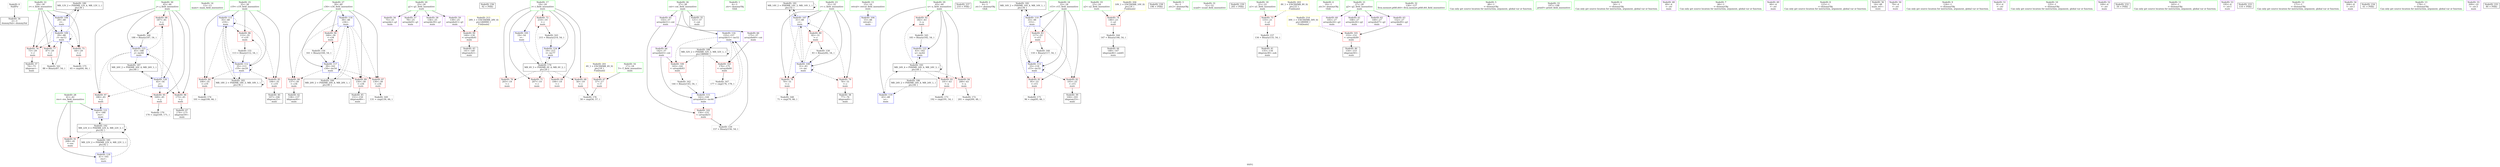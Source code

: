 digraph "SVFG" {
	label="SVFG";

	Node0x5631e6a747a0 [shape=record,color=grey,label="{NodeID: 0\nNullPtr}"];
	Node0x5631e6a747a0 -> Node0x5631e6a73220[style=solid];
	Node0x5631e6a9d780 [shape=record,color=black,label="{NodeID: 180\nMR_12V_2 = PHI(MR_12V_4, MR_12V_1, )\npts\{30 \}\n}"];
	Node0x5631e6a9d780 -> Node0x5631e6a8e7c0[style=dashed];
	Node0x5631e6a8e070 [shape=record,color=red,label="{NodeID: 97\n180\<--45\n\<--j\nmain\n}"];
	Node0x5631e6a8e070 -> Node0x5631e6a93b30[style=solid];
	Node0x5631e6a741f0 [shape=record,color=green,label="{NodeID: 14\n12\<--13\nmain\<--main_field_insensitive\n}"];
	Node0x5631e6a8ebd0 [shape=record,color=blue,label="{NodeID: 111\n35\<--48\nc19\<--\nmain\n}"];
	Node0x5631e6a8ebd0 -> Node0x5631e6a90d00[style=dashed];
	Node0x5631e6a8ebd0 -> Node0x5631e6a90dd0[style=dashed];
	Node0x5631e6a8ebd0 -> Node0x5631e6a90ea0[style=dashed];
	Node0x5631e6a8ebd0 -> Node0x5631e6a8ebd0[style=dashed];
	Node0x5631e6a8ebd0 -> Node0x5631e6a8eca0[style=dashed];
	Node0x5631e6a8ebd0 -> Node0x5631e6a9e680[style=dashed];
	Node0x5631e6a72ce0 [shape=record,color=green,label="{NodeID: 28\n41\<--42\nres\<--res_field_insensitive\nmain\n}"];
	Node0x5631e6a72ce0 -> Node0x5631e6a912b0[style=solid];
	Node0x5631e6a72ce0 -> Node0x5631e6a938c0[style=solid];
	Node0x5631e6a72ce0 -> Node0x5631e6a93b30[style=solid];
	Node0x5631e6a8dac0 [shape=record,color=black,label="{NodeID: 42\n138\<--137\nidxprom40\<--\nmain\n}"];
	Node0x5631e6a8f640 [shape=record,color=purple,label="{NodeID: 56\n75\<--25\narrayidx\<--g1\nmain\n}"];
	Node0x5631e6ab1b70 [shape=record,color=black,label="{NodeID: 236\n92 = PHI()\n}"];
	Node0x5631e6a901a0 [shape=record,color=red,label="{NodeID: 70\n203\<--19\n\<--i\nmain\n}"];
	Node0x5631e6a966c0 [shape=record,color=grey,label="{NodeID: 167\n177 = cmp(176, 178, )\n}"];
	Node0x5631e6a90d00 [shape=record,color=red,label="{NodeID: 84\n100\<--35\n\<--c19\nmain\n}"];
	Node0x5631e6a90d00 -> Node0x5631e6a97140[style=solid];
	Node0x5631e6a72b00 [shape=record,color=green,label="{NodeID: 1\n4\<--1\n.str\<--dummyObj\nGlob }"];
	Node0x5631e6a9dc80 [shape=record,color=black,label="{NodeID: 181\nMR_14V_2 = PHI(MR_14V_3, MR_14V_1, )\npts\{32 \}\n}"];
	Node0x5631e6a9dc80 -> Node0x5631e6a8e890[style=dashed];
	Node0x5631e6a9dc80 -> Node0x5631e6a9dc80[style=dashed];
	Node0x5631e6a8e140 [shape=record,color=red,label="{NodeID: 98\n187\<--45\n\<--j\nmain\n}"];
	Node0x5631e6a8e140 -> Node0x5631e6a96540[style=solid];
	Node0x5631e6a742f0 [shape=record,color=green,label="{NodeID: 15\n15\<--16\nretval\<--retval_field_insensitive\nmain\n}"];
	Node0x5631e6a742f0 -> Node0x5631e6a8e620[style=solid];
	Node0x5631e6a8eca0 [shape=record,color=blue,label="{NodeID: 112\n35\<--113\nc19\<--inc29\nmain\n}"];
	Node0x5631e6a8eca0 -> Node0x5631e6a90d00[style=dashed];
	Node0x5631e6a8eca0 -> Node0x5631e6a90dd0[style=dashed];
	Node0x5631e6a8eca0 -> Node0x5631e6a90ea0[style=dashed];
	Node0x5631e6a8eca0 -> Node0x5631e6a8ebd0[style=dashed];
	Node0x5631e6a8eca0 -> Node0x5631e6a8eca0[style=dashed];
	Node0x5631e6a8eca0 -> Node0x5631e6a9e680[style=dashed];
	Node0x5631e6a72db0 [shape=record,color=green,label="{NodeID: 29\n43\<--44\nu\<--u_field_insensitive\nmain\n}"];
	Node0x5631e6a72db0 -> Node0x5631e6a91380[style=solid];
	Node0x5631e6a72db0 -> Node0x5631e6a91450[style=solid];
	Node0x5631e6a72db0 -> Node0x5631e6a91520[style=solid];
	Node0x5631e6a72db0 -> Node0x5631e6a93990[style=solid];
	Node0x5631e6a72db0 -> Node0x5631e6a93c00[style=solid];
	Node0x5631e6a8db90 [shape=record,color=black,label="{NodeID: 43\n141\<--140\nidxprom42\<--\nmain\n}"];
	Node0x5631e6a8f710 [shape=record,color=purple,label="{NodeID: 57\n78\<--25\narrayidx9\<--g1\nmain\n}"];
	Node0x5631e6ab1c70 [shape=record,color=black,label="{NodeID: 237\n210 = PHI()\n}"];
	Node0x5631e6a90270 [shape=record,color=red,label="{NodeID: 71\n207\<--19\n\<--i\nmain\n}"];
	Node0x5631e6a96840 [shape=record,color=grey,label="{NodeID: 168\n71 = cmp(70, 66, )\n}"];
	Node0x5631e6a90dd0 [shape=record,color=red,label="{NodeID: 85\n106\<--35\n\<--c19\nmain\n}"];
	Node0x5631e6a90dd0 -> Node0x5631e6a8d920[style=solid];
	Node0x5631e6a71870 [shape=record,color=green,label="{NodeID: 2\n6\<--1\n.str.1\<--dummyObj\nGlob }"];
	Node0x5631e6a9e180 [shape=record,color=black,label="{NodeID: 182\nMR_16V_2 = PHI(MR_16V_4, MR_16V_1, )\npts\{34 \}\n}"];
	Node0x5631e6a9e180 -> Node0x5631e6a8eb00[style=dashed];
	Node0x5631e6a8e210 [shape=record,color=red,label="{NodeID: 99\n140\<--139\n\<--arrayidx41\nmain\n}"];
	Node0x5631e6a8e210 -> Node0x5631e6a8db90[style=solid];
	Node0x5631e6a719f0 [shape=record,color=green,label="{NodeID: 16\n17\<--18\nT\<--T_field_insensitive\nmain\n}"];
	Node0x5631e6a719f0 -> Node0x5631e6a8ff30[style=solid];
	Node0x5631e6a8ed70 [shape=record,color=blue,label="{NodeID: 113\n33\<--118\nr15\<--inc32\nmain\n}"];
	Node0x5631e6a8ed70 -> Node0x5631e6a90a90[style=dashed];
	Node0x5631e6a8ed70 -> Node0x5631e6a90b60[style=dashed];
	Node0x5631e6a8ed70 -> Node0x5631e6a90c30[style=dashed];
	Node0x5631e6a8ed70 -> Node0x5631e6a8ed70[style=dashed];
	Node0x5631e6a8ed70 -> Node0x5631e6a9e180[style=dashed];
	Node0x5631e6a72e80 [shape=record,color=green,label="{NodeID: 30\n45\<--46\nj\<--j_field_insensitive\nmain\n}"];
	Node0x5631e6a72e80 -> Node0x5631e6a915f0[style=solid];
	Node0x5631e6a72e80 -> Node0x5631e6a8dfa0[style=solid];
	Node0x5631e6a72e80 -> Node0x5631e6a8e070[style=solid];
	Node0x5631e6a72e80 -> Node0x5631e6a8e140[style=solid];
	Node0x5631e6a72e80 -> Node0x5631e6a93a60[style=solid];
	Node0x5631e6a72e80 -> Node0x5631e6a93cd0[style=solid];
	Node0x5631e6a8dc60 [shape=record,color=black,label="{NodeID: 44\n148\<--147\nidxprom46\<--sub45\nmain\n}"];
	Node0x5631e6a8f7e0 [shape=record,color=purple,label="{NodeID: 58\n136\<--25\narrayidx39\<--g1\nmain\n}"];
	Node0x5631e6ab1d70 [shape=record,color=black,label="{NodeID: 238\n196 = PHI()\n}"];
	Node0x5631e6a954c0 [shape=record,color=grey,label="{NodeID: 155\n113 = Binary(112, 54, )\n}"];
	Node0x5631e6a954c0 -> Node0x5631e6a8eca0[style=solid];
	Node0x5631e6a90340 [shape=record,color=red,label="{NodeID: 72\n214\<--19\n\<--i\nmain\n}"];
	Node0x5631e6a90340 -> Node0x5631e6a960c0[style=solid];
	Node0x5631e6a969c0 [shape=record,color=grey,label="{NodeID: 169\n131 = cmp(130, 66, )\n}"];
	Node0x5631e6a90ea0 [shape=record,color=red,label="{NodeID: 86\n112\<--35\n\<--c19\nmain\n}"];
	Node0x5631e6a90ea0 -> Node0x5631e6a954c0[style=solid];
	Node0x5631e6a71900 [shape=record,color=green,label="{NodeID: 3\n8\<--1\n.str.2\<--dummyObj\nGlob }"];
	Node0x5631e6a9e680 [shape=record,color=black,label="{NodeID: 183\nMR_18V_2 = PHI(MR_18V_3, MR_18V_1, )\npts\{36 \}\n}"];
	Node0x5631e6a9e680 -> Node0x5631e6a8ebd0[style=dashed];
	Node0x5631e6a9e680 -> Node0x5631e6a9e680[style=dashed];
	Node0x5631e6a8e2e0 [shape=record,color=red,label="{NodeID: 100\n143\<--142\n\<--arrayidx43\nmain\n}"];
	Node0x5631e6a8e2e0 -> Node0x5631e6a95f40[style=solid];
	Node0x5631e6a71ac0 [shape=record,color=green,label="{NodeID: 17\n19\<--20\ni\<--i_field_insensitive\nmain\n}"];
	Node0x5631e6a71ac0 -> Node0x5631e6a90000[style=solid];
	Node0x5631e6a71ac0 -> Node0x5631e6a900d0[style=solid];
	Node0x5631e6a71ac0 -> Node0x5631e6a901a0[style=solid];
	Node0x5631e6a71ac0 -> Node0x5631e6a90270[style=solid];
	Node0x5631e6a71ac0 -> Node0x5631e6a90340[style=solid];
	Node0x5631e6a71ac0 -> Node0x5631e6a8e6f0[style=solid];
	Node0x5631e6a71ac0 -> Node0x5631e6a93da0[style=solid];
	Node0x5631e6a8ee40 [shape=record,color=blue,label="{NodeID: 114\n39\<--48\nc34\<--\nmain\n}"];
	Node0x5631e6a8ee40 -> Node0x5631e6a90f70[style=dashed];
	Node0x5631e6a8ee40 -> Node0x5631e6a91040[style=dashed];
	Node0x5631e6a8ee40 -> Node0x5631e6a91110[style=dashed];
	Node0x5631e6a8ee40 -> Node0x5631e6a911e0[style=dashed];
	Node0x5631e6a8ee40 -> Node0x5631e6a937f0[style=dashed];
	Node0x5631e6a8ee40 -> Node0x5631e6a9eb80[style=dashed];
	Node0x5631e6a72f50 [shape=record,color=green,label="{NodeID: 31\n51\<--52\nscanf\<--scanf_field_insensitive\n}"];
	Node0x5631e6a8dd30 [shape=record,color=black,label="{NodeID: 45\n151\<--150\nidxprom48\<--\nmain\n}"];
	Node0x5631e6a8f8b0 [shape=record,color=purple,label="{NodeID: 59\n139\<--25\narrayidx41\<--g1\nmain\n}"];
	Node0x5631e6a8f8b0 -> Node0x5631e6a8e210[style=solid];
	Node0x5631e6ab1e70 [shape=record,color=black,label="{NodeID: 239\n205 = PHI()\n}"];
	Node0x5631e6a95640 [shape=record,color=grey,label="{NodeID: 156\n161 = Binary(160, 54, )\n}"];
	Node0x5631e6a95640 -> Node0x5631e6a937f0[style=solid];
	Node0x5631e6a90410 [shape=record,color=red,label="{NodeID: 73\n133\<--21\n\<--a1\nmain\n}"];
	Node0x5631e6a90410 -> Node0x5631e6a957c0[style=solid];
	Node0x5631e6a96b40 [shape=record,color=grey,label="{NodeID: 170\n170 = cmp(169, 171, )\n}"];
	Node0x5631e6a90f70 [shape=record,color=red,label="{NodeID: 87\n130\<--39\n\<--c34\nmain\n}"];
	Node0x5631e6a90f70 -> Node0x5631e6a969c0[style=solid];
	Node0x5631e6a8cea0 [shape=record,color=green,label="{NodeID: 4\n10\<--1\n.str.3\<--dummyObj\nGlob }"];
	Node0x5631e6a9eb80 [shape=record,color=black,label="{NodeID: 184\nMR_20V_2 = PHI(MR_20V_4, MR_20V_1, )\npts\{40 \}\n}"];
	Node0x5631e6a9eb80 -> Node0x5631e6a8ee40[style=dashed];
	Node0x5631e6a8e3b0 [shape=record,color=red,label="{NodeID: 101\n153\<--152\n\<--arrayidx49\nmain\n}"];
	Node0x5631e6a8e3b0 -> Node0x5631e6a8de00[style=solid];
	Node0x5631e6a71b90 [shape=record,color=green,label="{NodeID: 18\n21\<--22\na1\<--a1_field_insensitive\nmain\n}"];
	Node0x5631e6a71b90 -> Node0x5631e6a90410[style=solid];
	Node0x5631e6a8ef10 [shape=record,color=blue,label="{NodeID: 115\n142\<--144\narrayidx43\<--inc44\nmain\n}"];
	Node0x5631e6a8ef10 -> Node0x5631e6a8e480[style=dashed];
	Node0x5631e6a8ef10 -> Node0x5631e6a93720[style=dashed];
	Node0x5631e6a73020 [shape=record,color=green,label="{NodeID: 32\n126\<--127\nllvm.memset.p0i8.i64\<--llvm.memset.p0i8.i64_field_insensitive\n}"];
	Node0x5631e6a8de00 [shape=record,color=black,label="{NodeID: 46\n154\<--153\nidxprom50\<--\nmain\n}"];
	Node0x5631e6a8f980 [shape=record,color=purple,label="{NodeID: 60\n105\<--27\narrayidx24\<--g2\nmain\n}"];
	Node0x5631e6a957c0 [shape=record,color=grey,label="{NodeID: 157\n134 = Binary(133, 54, )\n}"];
	Node0x5631e6a957c0 -> Node0x5631e6a8d9f0[style=solid];
	Node0x5631e6a904e0 [shape=record,color=red,label="{NodeID: 74\n146\<--23\n\<--a2\nmain\n}"];
	Node0x5631e6a904e0 -> Node0x5631e6a96240[style=solid];
	Node0x5631e6a96cc0 [shape=record,color=grey,label="{NodeID: 171\n96 = cmp(95, 66, )\n}"];
	Node0x5631e6a91040 [shape=record,color=red,label="{NodeID: 88\n137\<--39\n\<--c34\nmain\n}"];
	Node0x5631e6a91040 -> Node0x5631e6a8dac0[style=solid];
	Node0x5631e6a8cf30 [shape=record,color=green,label="{NodeID: 5\n48\<--1\n\<--dummyObj\nCan only get source location for instruction, argument, global var or function.}"];
	Node0x5631e6a9f080 [shape=record,color=black,label="{NodeID: 185\nMR_22V_2 = PHI(MR_22V_4, MR_22V_1, )\npts\{42 \}\n}"];
	Node0x5631e6a9f080 -> Node0x5631e6a938c0[style=dashed];
	Node0x5631e6a8e480 [shape=record,color=red,label="{NodeID: 102\n156\<--155\n\<--arrayidx51\nmain\n}"];
	Node0x5631e6a8e480 -> Node0x5631e6a95ac0[style=solid];
	Node0x5631e6a71c60 [shape=record,color=green,label="{NodeID: 19\n23\<--24\na2\<--a2_field_insensitive\nmain\n}"];
	Node0x5631e6a71c60 -> Node0x5631e6a904e0[style=solid];
	Node0x5631e6a93720 [shape=record,color=blue,label="{NodeID: 116\n155\<--157\narrayidx51\<--inc52\nmain\n}"];
	Node0x5631e6a93720 -> Node0x5631e6a8e2e0[style=dashed];
	Node0x5631e6a93720 -> Node0x5631e6a8e550[style=dashed];
	Node0x5631e6a93720 -> Node0x5631e6a8ef10[style=dashed];
	Node0x5631e6a93720 -> Node0x5631e6a9ff80[style=dashed];
	Node0x5631e6a73120 [shape=record,color=green,label="{NodeID: 33\n197\<--198\nprintf\<--printf_field_insensitive\n}"];
	Node0x5631e6aa6950 [shape=record,color=yellow,style=double,label="{NodeID: 213\n28V_1 = ENCHI(MR_28V_0)\npts\{260000 \}\nFun[main]}"];
	Node0x5631e6aa6950 -> Node0x5631e6a8e210[style=dashed];
	Node0x5631e6a8ded0 [shape=record,color=black,label="{NodeID: 47\n174\<--173\nidxprom59\<--\nmain\n}"];
	Node0x5631e6a8fa50 [shape=record,color=purple,label="{NodeID: 61\n108\<--27\narrayidx26\<--g2\nmain\n}"];
	Node0x5631e6a95940 [shape=record,color=grey,label="{NodeID: 158\n83 = Binary(82, 54, )\n}"];
	Node0x5631e6a95940 -> Node0x5631e6a8e960[style=solid];
	Node0x5631e6a905b0 [shape=record,color=red,label="{NodeID: 75\n64\<--29\n\<--r\nmain\n}"];
	Node0x5631e6a905b0 -> Node0x5631e6a972c0[style=solid];
	Node0x5631e6a96e40 [shape=record,color=grey,label="{NodeID: 172\n201 = cmp(200, 48, )\n}"];
	Node0x5631e6a91110 [shape=record,color=red,label="{NodeID: 89\n150\<--39\n\<--c34\nmain\n}"];
	Node0x5631e6a91110 -> Node0x5631e6a8dd30[style=solid];
	Node0x5631e6a73a30 [shape=record,color=green,label="{NodeID: 6\n54\<--1\n\<--dummyObj\nCan only get source location for instruction, argument, global var or function.}"];
	Node0x5631e6a9f580 [shape=record,color=black,label="{NodeID: 186\nMR_24V_2 = PHI(MR_24V_4, MR_24V_1, )\npts\{44 \}\n}"];
	Node0x5631e6a9f580 -> Node0x5631e6a93990[style=dashed];
	Node0x5631e6a8e550 [shape=record,color=red,label="{NodeID: 103\n176\<--175\n\<--arrayidx60\nmain\n}"];
	Node0x5631e6a8e550 -> Node0x5631e6a966c0[style=solid];
	Node0x5631e6a72430 [shape=record,color=green,label="{NodeID: 20\n25\<--26\ng1\<--g1_field_insensitive\nmain\n}"];
	Node0x5631e6a72430 -> Node0x5631e6a8f640[style=solid];
	Node0x5631e6a72430 -> Node0x5631e6a8f710[style=solid];
	Node0x5631e6a72430 -> Node0x5631e6a8f7e0[style=solid];
	Node0x5631e6a72430 -> Node0x5631e6a8f8b0[style=solid];
	Node0x5631e6a937f0 [shape=record,color=blue,label="{NodeID: 117\n39\<--161\nc34\<--inc54\nmain\n}"];
	Node0x5631e6a937f0 -> Node0x5631e6a90f70[style=dashed];
	Node0x5631e6a937f0 -> Node0x5631e6a91040[style=dashed];
	Node0x5631e6a937f0 -> Node0x5631e6a91110[style=dashed];
	Node0x5631e6a937f0 -> Node0x5631e6a911e0[style=dashed];
	Node0x5631e6a937f0 -> Node0x5631e6a937f0[style=dashed];
	Node0x5631e6a937f0 -> Node0x5631e6a9eb80[style=dashed];
	Node0x5631e6a73220 [shape=record,color=black,label="{NodeID: 34\n2\<--3\ndummyVal\<--dummyVal\n}"];
	Node0x5631e6aa6a30 [shape=record,color=yellow,style=double,label="{NodeID: 214\n30V_1 = ENCHI(MR_30V_0)\npts\{280000 \}\nFun[main]}"];
	Node0x5631e6aa6a30 -> Node0x5631e6a8e3b0[style=dashed];
	Node0x5631e6a8efc0 [shape=record,color=purple,label="{NodeID: 48\n49\<--4\n\<--.str\nmain\n}"];
	Node0x5631e6a8fb20 [shape=record,color=purple,label="{NodeID: 62\n149\<--27\narrayidx47\<--g2\nmain\n}"];
	Node0x5631e6a95ac0 [shape=record,color=grey,label="{NodeID: 159\n157 = Binary(156, 54, )\n}"];
	Node0x5631e6a95ac0 -> Node0x5631e6a93720[style=solid];
	Node0x5631e6a90680 [shape=record,color=red,label="{NodeID: 76\n73\<--29\n\<--r\nmain\n}"];
	Node0x5631e6a90680 -> Node0x5631e6a734c0[style=solid];
	Node0x5631e6a96fc0 [shape=record,color=grey,label="{NodeID: 173\n192 = cmp(191, 54, )\n}"];
	Node0x5631e6a911e0 [shape=record,color=red,label="{NodeID: 90\n160\<--39\n\<--c34\nmain\n}"];
	Node0x5631e6a911e0 -> Node0x5631e6a95640[style=solid];
	Node0x5631e6a73ac0 [shape=record,color=green,label="{NodeID: 7\n66\<--1\n\<--dummyObj\nCan only get source location for instruction, argument, global var or function.}"];
	Node0x5631e6a9fa80 [shape=record,color=black,label="{NodeID: 187\nMR_26V_2 = PHI(MR_26V_4, MR_26V_1, )\npts\{46 \}\n}"];
	Node0x5631e6a9fa80 -> Node0x5631e6a93a60[style=dashed];
	Node0x5631e6a8e620 [shape=record,color=blue,label="{NodeID: 104\n15\<--48\nretval\<--\nmain\n}"];
	Node0x5631e6a72500 [shape=record,color=green,label="{NodeID: 21\n27\<--28\ng2\<--g2_field_insensitive\nmain\n}"];
	Node0x5631e6a72500 -> Node0x5631e6a8f980[style=solid];
	Node0x5631e6a72500 -> Node0x5631e6a8fa50[style=solid];
	Node0x5631e6a72500 -> Node0x5631e6a8fb20[style=solid];
	Node0x5631e6a72500 -> Node0x5631e6a8fbf0[style=solid];
	Node0x5631e6aa56c0 [shape=record,color=yellow,style=double,label="{NodeID: 201\n4V_1 = ENCHI(MR_4V_0)\npts\{18 \}\nFun[main]}"];
	Node0x5631e6aa56c0 -> Node0x5631e6a8ff30[style=dashed];
	Node0x5631e6a938c0 [shape=record,color=blue,label="{NodeID: 118\n41\<--165\nres\<--\nmain\n}"];
	Node0x5631e6a938c0 -> Node0x5631e6a91ad0[style=dashed];
	Node0x5631e6a73320 [shape=record,color=black,label="{NodeID: 35\n121\<--37\n\<--cnt\nmain\n}"];
	Node0x5631e6a8f090 [shape=record,color=purple,label="{NodeID: 49\n60\<--4\n\<--.str\nmain\n}"];
	Node0x5631e6a8fbf0 [shape=record,color=purple,label="{NodeID: 63\n152\<--27\narrayidx49\<--g2\nmain\n}"];
	Node0x5631e6a8fbf0 -> Node0x5631e6a8e3b0[style=solid];
	Node0x5631e6a95c40 [shape=record,color=grey,label="{NodeID: 160\n118 = Binary(117, 54, )\n}"];
	Node0x5631e6a95c40 -> Node0x5631e6a8ed70[style=solid];
	Node0x5631e6a90750 [shape=record,color=red,label="{NodeID: 77\n87\<--29\n\<--r\nmain\n}"];
	Node0x5631e6a90750 -> Node0x5631e6a95dc0[style=solid];
	Node0x5631e6a97140 [shape=record,color=grey,label="{NodeID: 174\n101 = cmp(100, 66, )\n}"];
	Node0x5631e6a912b0 [shape=record,color=red,label="{NodeID: 91\n208\<--41\n\<--res\nmain\n}"];
	Node0x5631e6a73b50 [shape=record,color=green,label="{NodeID: 8\n123\<--1\n\<--dummyObj\nCan only get source location for instruction, argument, global var or function.}"];
	Node0x5631e6a9ff80 [shape=record,color=black,label="{NodeID: 188\nMR_32V_2 = PHI(MR_32V_3, MR_32V_1, )\npts\{380000 \}\n}"];
	Node0x5631e6a9ff80 -> Node0x5631e6a8e2e0[style=dashed];
	Node0x5631e6a9ff80 -> Node0x5631e6a8e550[style=dashed];
	Node0x5631e6a9ff80 -> Node0x5631e6a8ef10[style=dashed];
	Node0x5631e6a9ff80 -> Node0x5631e6a9ff80[style=dashed];
	Node0x5631e6a8e6f0 [shape=record,color=blue,label="{NodeID: 105\n19\<--54\ni\<--\nmain\n}"];
	Node0x5631e6a8e6f0 -> Node0x5631e6a9d280[style=dashed];
	Node0x5631e6a725d0 [shape=record,color=green,label="{NodeID: 22\n29\<--30\nr\<--r_field_insensitive\nmain\n}"];
	Node0x5631e6a725d0 -> Node0x5631e6a905b0[style=solid];
	Node0x5631e6a725d0 -> Node0x5631e6a90680[style=solid];
	Node0x5631e6a725d0 -> Node0x5631e6a90750[style=solid];
	Node0x5631e6a725d0 -> Node0x5631e6a8e7c0[style=solid];
	Node0x5631e6a725d0 -> Node0x5631e6a8ea30[style=solid];
	Node0x5631e6a93990 [shape=record,color=blue,label="{NodeID: 119\n43\<--48\nu\<--\nmain\n}"];
	Node0x5631e6a93990 -> Node0x5631e6a91fd0[style=dashed];
	Node0x5631e6a733f0 [shape=record,color=black,label="{NodeID: 36\n14\<--48\nmain_ret\<--\nmain\n}"];
	Node0x5631e6a8f160 [shape=record,color=purple,label="{NodeID: 50\n79\<--4\n\<--.str\nmain\n}"];
	Node0x5631e6a8fcc0 [shape=record,color=purple,label="{NodeID: 64\n142\<--37\narrayidx43\<--cnt\nmain\n}"];
	Node0x5631e6a8fcc0 -> Node0x5631e6a8e2e0[style=solid];
	Node0x5631e6a8fcc0 -> Node0x5631e6a8ef10[style=solid];
	Node0x5631e6a95dc0 [shape=record,color=grey,label="{NodeID: 161\n88 = Binary(87, 54, )\n}"];
	Node0x5631e6a95dc0 -> Node0x5631e6a8ea30[style=solid];
	Node0x5631e6a90820 [shape=record,color=red,label="{NodeID: 78\n70\<--31\n\<--c\nmain\n}"];
	Node0x5631e6a90820 -> Node0x5631e6a96840[style=solid];
	Node0x5631e6a972c0 [shape=record,color=grey,label="{NodeID: 175\n65 = cmp(64, 66, )\n}"];
	Node0x5631e6a91380 [shape=record,color=red,label="{NodeID: 92\n182\<--43\n\<--u\nmain\n}"];
	Node0x5631e6a91380 -> Node0x5631e6a963c0[style=solid];
	Node0x5631e6a8d1e0 [shape=record,color=green,label="{NodeID: 9\n124\<--1\n\<--dummyObj\nCan only get source location for instruction, argument, global var or function.}"];
	Node0x5631e6a8e7c0 [shape=record,color=blue,label="{NodeID: 106\n29\<--48\nr\<--\nmain\n}"];
	Node0x5631e6a8e7c0 -> Node0x5631e6a905b0[style=dashed];
	Node0x5631e6a8e7c0 -> Node0x5631e6a90680[style=dashed];
	Node0x5631e6a8e7c0 -> Node0x5631e6a90750[style=dashed];
	Node0x5631e6a8e7c0 -> Node0x5631e6a8ea30[style=dashed];
	Node0x5631e6a8e7c0 -> Node0x5631e6a9d780[style=dashed];
	Node0x5631e6a726a0 [shape=record,color=green,label="{NodeID: 23\n31\<--32\nc\<--c_field_insensitive\nmain\n}"];
	Node0x5631e6a726a0 -> Node0x5631e6a90820[style=solid];
	Node0x5631e6a726a0 -> Node0x5631e6a908f0[style=solid];
	Node0x5631e6a726a0 -> Node0x5631e6a909c0[style=solid];
	Node0x5631e6a726a0 -> Node0x5631e6a8e890[style=solid];
	Node0x5631e6a726a0 -> Node0x5631e6a8e960[style=solid];
	Node0x5631e6aa5880 [shape=record,color=yellow,style=double,label="{NodeID: 203\n8V_1 = ENCHI(MR_8V_0)\npts\{22 \}\nFun[main]}"];
	Node0x5631e6aa5880 -> Node0x5631e6a90410[style=dashed];
	Node0x5631e6a93a60 [shape=record,color=blue,label="{NodeID: 120\n45\<--54\nj\<--\nmain\n}"];
	Node0x5631e6a93a60 -> Node0x5631e6a915f0[style=dashed];
	Node0x5631e6a93a60 -> Node0x5631e6a8dfa0[style=dashed];
	Node0x5631e6a93a60 -> Node0x5631e6a8e070[style=dashed];
	Node0x5631e6a93a60 -> Node0x5631e6a8e140[style=dashed];
	Node0x5631e6a93a60 -> Node0x5631e6a93cd0[style=dashed];
	Node0x5631e6a93a60 -> Node0x5631e6a9fa80[style=dashed];
	Node0x5631e6a734c0 [shape=record,color=black,label="{NodeID: 37\n74\<--73\nidxprom\<--\nmain\n}"];
	Node0x5631e6a8f230 [shape=record,color=purple,label="{NodeID: 51\n91\<--4\n\<--.str\nmain\n}"];
	Node0x5631e6a8fd90 [shape=record,color=purple,label="{NodeID: 65\n155\<--37\narrayidx51\<--cnt\nmain\n}"];
	Node0x5631e6a8fd90 -> Node0x5631e6a8e480[style=solid];
	Node0x5631e6a8fd90 -> Node0x5631e6a93720[style=solid];
	Node0x5631e6a95f40 [shape=record,color=grey,label="{NodeID: 162\n144 = Binary(143, 54, )\n}"];
	Node0x5631e6a95f40 -> Node0x5631e6a8ef10[style=solid];
	Node0x5631e6a908f0 [shape=record,color=red,label="{NodeID: 79\n76\<--31\n\<--c\nmain\n}"];
	Node0x5631e6a908f0 -> Node0x5631e6a8d7c0[style=solid];
	Node0x5631e6a97440 [shape=record,color=grey,label="{NodeID: 176\n58 = cmp(56, 57, )\n}"];
	Node0x5631e6a91450 [shape=record,color=red,label="{NodeID: 93\n191\<--43\n\<--u\nmain\n}"];
	Node0x5631e6a91450 -> Node0x5631e6a96fc0[style=solid];
	Node0x5631e6a8d2b0 [shape=record,color=green,label="{NodeID: 10\n125\<--1\n\<--dummyObj\nCan only get source location for instruction, argument, global var or function.}"];
	Node0x5631e6a8e890 [shape=record,color=blue,label="{NodeID: 107\n31\<--48\nc\<--\nmain\n}"];
	Node0x5631e6a8e890 -> Node0x5631e6a90820[style=dashed];
	Node0x5631e6a8e890 -> Node0x5631e6a908f0[style=dashed];
	Node0x5631e6a8e890 -> Node0x5631e6a909c0[style=dashed];
	Node0x5631e6a8e890 -> Node0x5631e6a8e890[style=dashed];
	Node0x5631e6a8e890 -> Node0x5631e6a8e960[style=dashed];
	Node0x5631e6a8e890 -> Node0x5631e6a9dc80[style=dashed];
	Node0x5631e6a72770 [shape=record,color=green,label="{NodeID: 24\n33\<--34\nr15\<--r15_field_insensitive\nmain\n}"];
	Node0x5631e6a72770 -> Node0x5631e6a90a90[style=solid];
	Node0x5631e6a72770 -> Node0x5631e6a90b60[style=solid];
	Node0x5631e6a72770 -> Node0x5631e6a90c30[style=solid];
	Node0x5631e6a72770 -> Node0x5631e6a8eb00[style=solid];
	Node0x5631e6a72770 -> Node0x5631e6a8ed70[style=solid];
	Node0x5631e6aa6170 [shape=record,color=yellow,style=double,label="{NodeID: 204\n10V_1 = ENCHI(MR_10V_0)\npts\{24 \}\nFun[main]}"];
	Node0x5631e6aa6170 -> Node0x5631e6a904e0[style=dashed];
	Node0x5631e6a93b30 [shape=record,color=blue,label="{NodeID: 121\n41\<--180\nres\<--\nmain\n}"];
	Node0x5631e6a93b30 -> Node0x5631e6a91ad0[style=dashed];
	Node0x5631e6a8d7c0 [shape=record,color=black,label="{NodeID: 38\n77\<--76\nidxprom8\<--\nmain\n}"];
	Node0x5631e6a8f300 [shape=record,color=purple,label="{NodeID: 52\n109\<--4\n\<--.str\nmain\n}"];
	Node0x5631e6ab12b0 [shape=record,color=black,label="{NodeID: 232\n50 = PHI()\n}"];
	Node0x5631e6a8fe60 [shape=record,color=purple,label="{NodeID: 66\n175\<--37\narrayidx60\<--cnt\nmain\n}"];
	Node0x5631e6a8fe60 -> Node0x5631e6a8e550[style=solid];
	Node0x5631e6a960c0 [shape=record,color=grey,label="{NodeID: 163\n215 = Binary(214, 54, )\n}"];
	Node0x5631e6a960c0 -> Node0x5631e6a93da0[style=solid];
	Node0x5631e6a909c0 [shape=record,color=red,label="{NodeID: 80\n82\<--31\n\<--c\nmain\n}"];
	Node0x5631e6a909c0 -> Node0x5631e6a95940[style=solid];
	Node0x5631e6a91520 [shape=record,color=red,label="{NodeID: 94\n200\<--43\n\<--u\nmain\n}"];
	Node0x5631e6a91520 -> Node0x5631e6a96e40[style=solid];
	Node0x5631e6a8d380 [shape=record,color=green,label="{NodeID: 11\n165\<--1\n\<--dummyObj\nCan only get source location for instruction, argument, global var or function.}"];
	Node0x5631e6a8e960 [shape=record,color=blue,label="{NodeID: 108\n31\<--83\nc\<--inc\nmain\n}"];
	Node0x5631e6a8e960 -> Node0x5631e6a90820[style=dashed];
	Node0x5631e6a8e960 -> Node0x5631e6a908f0[style=dashed];
	Node0x5631e6a8e960 -> Node0x5631e6a909c0[style=dashed];
	Node0x5631e6a8e960 -> Node0x5631e6a8e890[style=dashed];
	Node0x5631e6a8e960 -> Node0x5631e6a8e960[style=dashed];
	Node0x5631e6a8e960 -> Node0x5631e6a9dc80[style=dashed];
	Node0x5631e6a72840 [shape=record,color=green,label="{NodeID: 25\n35\<--36\nc19\<--c19_field_insensitive\nmain\n}"];
	Node0x5631e6a72840 -> Node0x5631e6a90d00[style=solid];
	Node0x5631e6a72840 -> Node0x5631e6a90dd0[style=solid];
	Node0x5631e6a72840 -> Node0x5631e6a90ea0[style=solid];
	Node0x5631e6a72840 -> Node0x5631e6a8ebd0[style=solid];
	Node0x5631e6a72840 -> Node0x5631e6a8eca0[style=solid];
	Node0x5631e6a93c00 [shape=record,color=blue,label="{NodeID: 122\n43\<--183\nu\<--inc62\nmain\n}"];
	Node0x5631e6a93c00 -> Node0x5631e6a91fd0[style=dashed];
	Node0x5631e6a8d850 [shape=record,color=black,label="{NodeID: 39\n104\<--103\nidxprom23\<--\nmain\n}"];
	Node0x5631e6a8f3d0 [shape=record,color=purple,label="{NodeID: 53\n195\<--6\n\<--.str.1\nmain\n}"];
	Node0x5631e6ab1870 [shape=record,color=black,label="{NodeID: 233\n110 = PHI()\n}"];
	Node0x5631e6a8ff30 [shape=record,color=red,label="{NodeID: 67\n57\<--17\n\<--T\nmain\n}"];
	Node0x5631e6a8ff30 -> Node0x5631e6a97440[style=solid];
	Node0x5631e6a96240 [shape=record,color=grey,label="{NodeID: 164\n147 = Binary(146, 54, )\n}"];
	Node0x5631e6a96240 -> Node0x5631e6a8dc60[style=solid];
	Node0x5631e6a90a90 [shape=record,color=red,label="{NodeID: 81\n95\<--33\n\<--r15\nmain\n}"];
	Node0x5631e6a90a90 -> Node0x5631e6a96cc0[style=solid];
	Node0x5631e6a915f0 [shape=record,color=red,label="{NodeID: 95\n169\<--45\n\<--j\nmain\n}"];
	Node0x5631e6a915f0 -> Node0x5631e6a96b40[style=solid];
	Node0x5631e6a74050 [shape=record,color=green,label="{NodeID: 12\n171\<--1\n\<--dummyObj\nCan only get source location for instruction, argument, global var or function.}"];
	Node0x5631e6a91ad0 [shape=record,color=black,label="{NodeID: 192\nMR_22V_4 = PHI(MR_22V_6, MR_22V_3, )\npts\{42 \}\n}"];
	Node0x5631e6a91ad0 -> Node0x5631e6a912b0[style=dashed];
	Node0x5631e6a91ad0 -> Node0x5631e6a93b30[style=dashed];
	Node0x5631e6a91ad0 -> Node0x5631e6a9f080[style=dashed];
	Node0x5631e6a91ad0 -> Node0x5631e6a91ad0[style=dashed];
	Node0x5631e6a8ea30 [shape=record,color=blue,label="{NodeID: 109\n29\<--88\nr\<--inc12\nmain\n}"];
	Node0x5631e6a8ea30 -> Node0x5631e6a905b0[style=dashed];
	Node0x5631e6a8ea30 -> Node0x5631e6a90680[style=dashed];
	Node0x5631e6a8ea30 -> Node0x5631e6a90750[style=dashed];
	Node0x5631e6a8ea30 -> Node0x5631e6a8ea30[style=dashed];
	Node0x5631e6a8ea30 -> Node0x5631e6a9d780[style=dashed];
	Node0x5631e6a72910 [shape=record,color=green,label="{NodeID: 26\n37\<--38\ncnt\<--cnt_field_insensitive\nmain\n}"];
	Node0x5631e6a72910 -> Node0x5631e6a73320[style=solid];
	Node0x5631e6a72910 -> Node0x5631e6a8fcc0[style=solid];
	Node0x5631e6a72910 -> Node0x5631e6a8fd90[style=solid];
	Node0x5631e6a72910 -> Node0x5631e6a8fe60[style=solid];
	Node0x5631e6a93cd0 [shape=record,color=blue,label="{NodeID: 123\n45\<--188\nj\<--inc64\nmain\n}"];
	Node0x5631e6a93cd0 -> Node0x5631e6a915f0[style=dashed];
	Node0x5631e6a93cd0 -> Node0x5631e6a8dfa0[style=dashed];
	Node0x5631e6a93cd0 -> Node0x5631e6a8e070[style=dashed];
	Node0x5631e6a93cd0 -> Node0x5631e6a8e140[style=dashed];
	Node0x5631e6a93cd0 -> Node0x5631e6a93cd0[style=dashed];
	Node0x5631e6a93cd0 -> Node0x5631e6a9fa80[style=dashed];
	Node0x5631e6a8d920 [shape=record,color=black,label="{NodeID: 40\n107\<--106\nidxprom25\<--\nmain\n}"];
	Node0x5631e6a8f4a0 [shape=record,color=purple,label="{NodeID: 54\n204\<--8\n\<--.str.2\nmain\n}"];
	Node0x5631e6ab1970 [shape=record,color=black,label="{NodeID: 234\n61 = PHI()\n}"];
	Node0x5631e6a90000 [shape=record,color=red,label="{NodeID: 68\n56\<--19\n\<--i\nmain\n}"];
	Node0x5631e6a90000 -> Node0x5631e6a97440[style=solid];
	Node0x5631e6a963c0 [shape=record,color=grey,label="{NodeID: 165\n183 = Binary(182, 54, )\n}"];
	Node0x5631e6a963c0 -> Node0x5631e6a93c00[style=solid];
	Node0x5631e6a90b60 [shape=record,color=red,label="{NodeID: 82\n103\<--33\n\<--r15\nmain\n}"];
	Node0x5631e6a90b60 -> Node0x5631e6a8d850[style=solid];
	Node0x5631e6a9d280 [shape=record,color=black,label="{NodeID: 179\nMR_6V_3 = PHI(MR_6V_4, MR_6V_2, )\npts\{20 \}\n}"];
	Node0x5631e6a9d280 -> Node0x5631e6a90000[style=dashed];
	Node0x5631e6a9d280 -> Node0x5631e6a900d0[style=dashed];
	Node0x5631e6a9d280 -> Node0x5631e6a901a0[style=dashed];
	Node0x5631e6a9d280 -> Node0x5631e6a90270[style=dashed];
	Node0x5631e6a9d280 -> Node0x5631e6a90340[style=dashed];
	Node0x5631e6a9d280 -> Node0x5631e6a93da0[style=dashed];
	Node0x5631e6a8dfa0 [shape=record,color=red,label="{NodeID: 96\n173\<--45\n\<--j\nmain\n}"];
	Node0x5631e6a8dfa0 -> Node0x5631e6a8ded0[style=solid];
	Node0x5631e6a74120 [shape=record,color=green,label="{NodeID: 13\n178\<--1\n\<--dummyObj\nCan only get source location for instruction, argument, global var or function.}"];
	Node0x5631e6a91fd0 [shape=record,color=black,label="{NodeID: 193\nMR_24V_4 = PHI(MR_24V_6, MR_24V_3, )\npts\{44 \}\n}"];
	Node0x5631e6a91fd0 -> Node0x5631e6a91380[style=dashed];
	Node0x5631e6a91fd0 -> Node0x5631e6a91450[style=dashed];
	Node0x5631e6a91fd0 -> Node0x5631e6a91520[style=dashed];
	Node0x5631e6a91fd0 -> Node0x5631e6a93c00[style=dashed];
	Node0x5631e6a91fd0 -> Node0x5631e6a9f580[style=dashed];
	Node0x5631e6a91fd0 -> Node0x5631e6a91fd0[style=dashed];
	Node0x5631e6a8eb00 [shape=record,color=blue,label="{NodeID: 110\n33\<--48\nr15\<--\nmain\n}"];
	Node0x5631e6a8eb00 -> Node0x5631e6a90a90[style=dashed];
	Node0x5631e6a8eb00 -> Node0x5631e6a90b60[style=dashed];
	Node0x5631e6a8eb00 -> Node0x5631e6a90c30[style=dashed];
	Node0x5631e6a8eb00 -> Node0x5631e6a8ed70[style=dashed];
	Node0x5631e6a8eb00 -> Node0x5631e6a9e180[style=dashed];
	Node0x5631e6a729e0 [shape=record,color=green,label="{NodeID: 27\n39\<--40\nc34\<--c34_field_insensitive\nmain\n}"];
	Node0x5631e6a729e0 -> Node0x5631e6a90f70[style=solid];
	Node0x5631e6a729e0 -> Node0x5631e6a91040[style=solid];
	Node0x5631e6a729e0 -> Node0x5631e6a91110[style=solid];
	Node0x5631e6a729e0 -> Node0x5631e6a911e0[style=solid];
	Node0x5631e6a729e0 -> Node0x5631e6a8ee40[style=solid];
	Node0x5631e6a729e0 -> Node0x5631e6a937f0[style=solid];
	Node0x5631e6a93da0 [shape=record,color=blue,label="{NodeID: 124\n19\<--215\ni\<--inc77\nmain\n}"];
	Node0x5631e6a93da0 -> Node0x5631e6a9d280[style=dashed];
	Node0x5631e6a8d9f0 [shape=record,color=black,label="{NodeID: 41\n135\<--134\nidxprom38\<--sub\nmain\n}"];
	Node0x5631e6a8f570 [shape=record,color=purple,label="{NodeID: 55\n209\<--10\n\<--.str.3\nmain\n}"];
	Node0x5631e6ab1a70 [shape=record,color=black,label="{NodeID: 235\n80 = PHI()\n}"];
	Node0x5631e6a900d0 [shape=record,color=red,label="{NodeID: 69\n194\<--19\n\<--i\nmain\n}"];
	Node0x5631e6a96540 [shape=record,color=grey,label="{NodeID: 166\n188 = Binary(187, 54, )\n}"];
	Node0x5631e6a96540 -> Node0x5631e6a93cd0[style=solid];
	Node0x5631e6a90c30 [shape=record,color=red,label="{NodeID: 83\n117\<--33\n\<--r15\nmain\n}"];
	Node0x5631e6a90c30 -> Node0x5631e6a95c40[style=solid];
}
